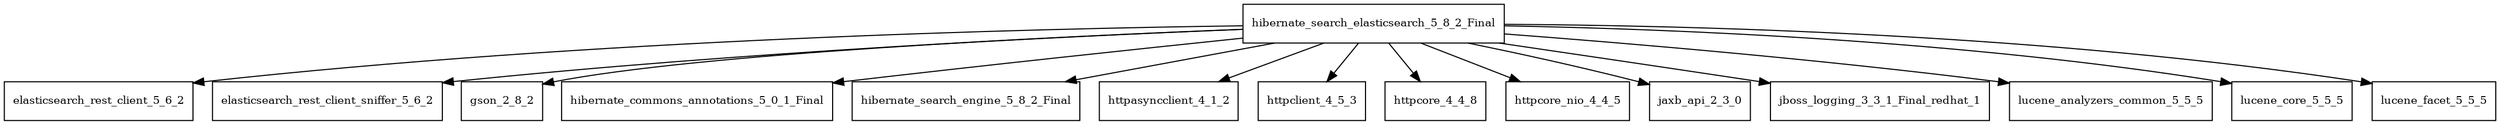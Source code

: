digraph hibernate_search_elasticsearch_5_8_2_Final_dependencies {
  node [shape = box, fontsize=10.0];
  hibernate_search_elasticsearch_5_8_2_Final -> elasticsearch_rest_client_5_6_2;
  hibernate_search_elasticsearch_5_8_2_Final -> elasticsearch_rest_client_sniffer_5_6_2;
  hibernate_search_elasticsearch_5_8_2_Final -> gson_2_8_2;
  hibernate_search_elasticsearch_5_8_2_Final -> hibernate_commons_annotations_5_0_1_Final;
  hibernate_search_elasticsearch_5_8_2_Final -> hibernate_search_engine_5_8_2_Final;
  hibernate_search_elasticsearch_5_8_2_Final -> httpasyncclient_4_1_2;
  hibernate_search_elasticsearch_5_8_2_Final -> httpclient_4_5_3;
  hibernate_search_elasticsearch_5_8_2_Final -> httpcore_4_4_8;
  hibernate_search_elasticsearch_5_8_2_Final -> httpcore_nio_4_4_5;
  hibernate_search_elasticsearch_5_8_2_Final -> jaxb_api_2_3_0;
  hibernate_search_elasticsearch_5_8_2_Final -> jboss_logging_3_3_1_Final_redhat_1;
  hibernate_search_elasticsearch_5_8_2_Final -> lucene_analyzers_common_5_5_5;
  hibernate_search_elasticsearch_5_8_2_Final -> lucene_core_5_5_5;
  hibernate_search_elasticsearch_5_8_2_Final -> lucene_facet_5_5_5;
}
